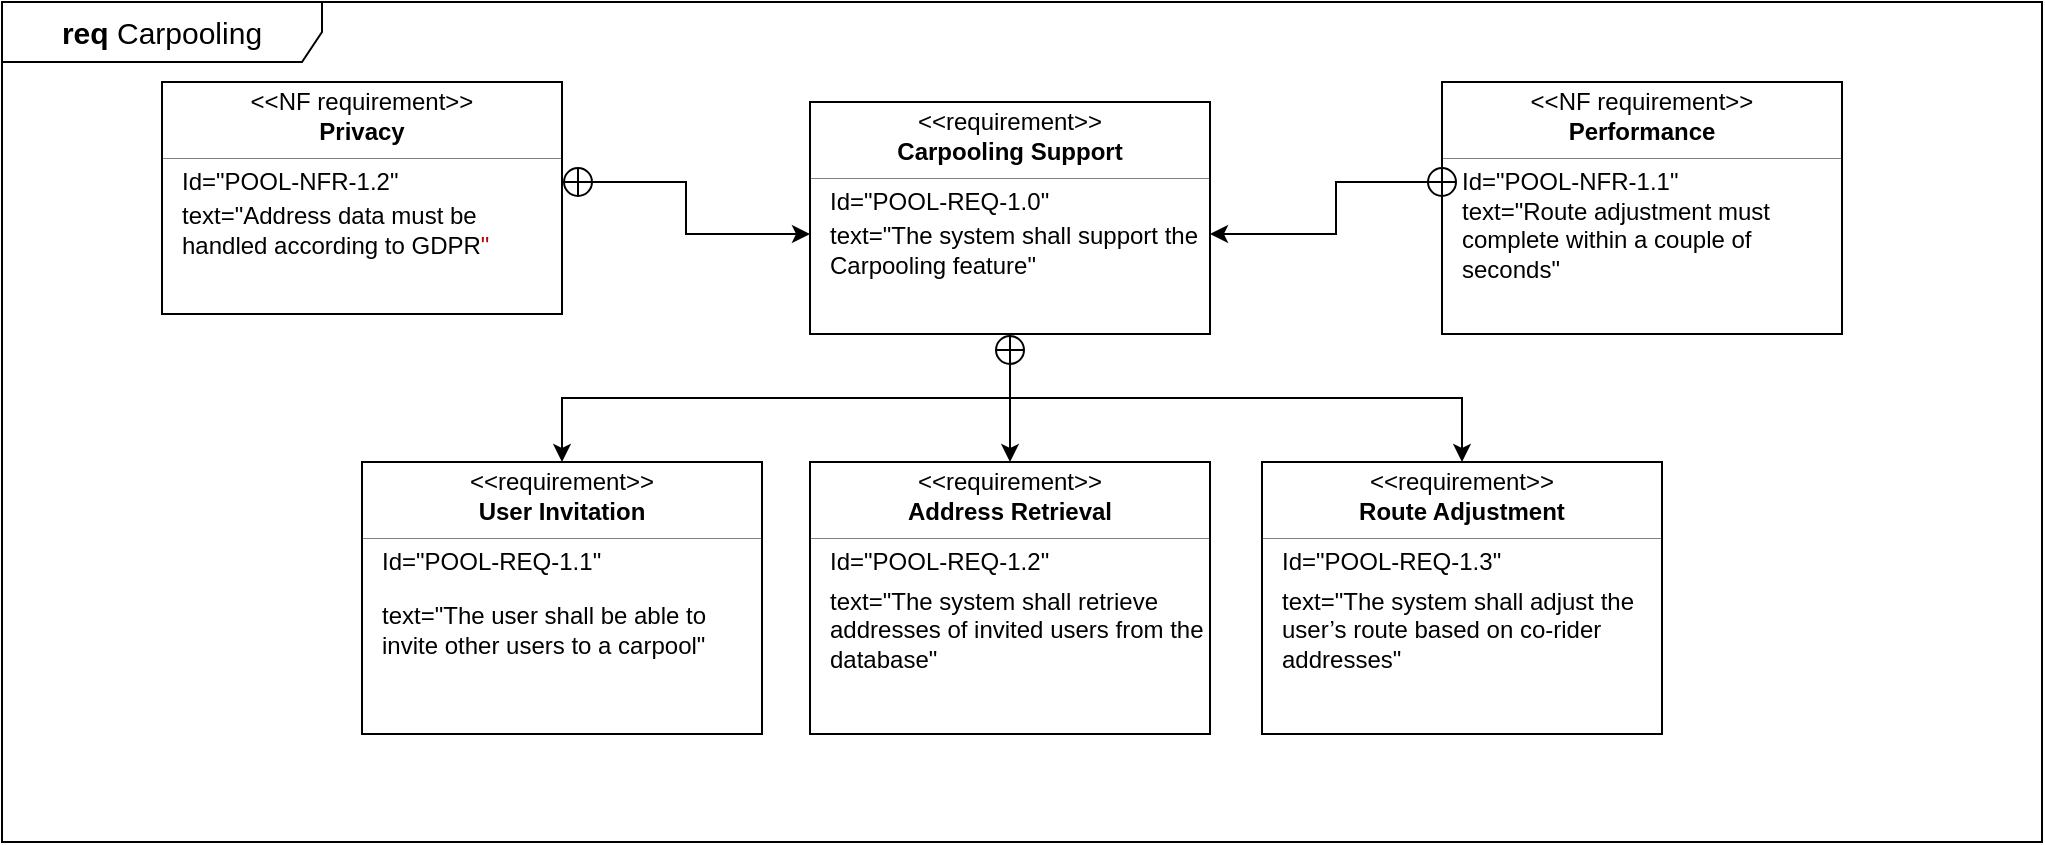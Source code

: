 <mxfile>
    <diagram name="Page-1" id="jVy5ansgh5haitN2zPb1">
        <mxGraphModel dx="1130" dy="483" grid="1" gridSize="10" guides="1" tooltips="1" connect="1" arrows="1" fold="1" page="1" pageScale="1" pageWidth="827" pageHeight="1169" math="0" shadow="0">
            <root>
                <mxCell id="0"/>
                <mxCell id="1" parent="0"/>
                <mxCell id="3hlQd6VnyrCngBvV6r2V-1" value="&lt;font style=&quot;font-size: 15px;&quot;&gt;&lt;b style=&quot;&quot;&gt;req &lt;/b&gt;Carpooling&lt;/font&gt;" style="shape=umlFrame;whiteSpace=wrap;html=1;pointerEvents=0;recursiveResize=0;container=1;collapsible=0;width=160;" parent="1" vertex="1">
                    <mxGeometry x="40" y="20" width="1020" height="420" as="geometry"/>
                </mxCell>
                <mxCell id="3hlQd6VnyrCngBvV6r2V-31" value="" style="fontStyle=1;align=center;verticalAlign=middle;childLayout=stackLayout;horizontal=1;horizontalStack=0;resizeParent=1;resizeParentMax=0;resizeLast=0;marginBottom=0;" parent="3hlQd6VnyrCngBvV6r2V-1" vertex="1">
                    <mxGeometry x="404" y="230" width="200" height="136" as="geometry"/>
                </mxCell>
                <mxCell id="3hlQd6VnyrCngBvV6r2V-32" value="&amp;lt;&amp;lt;requirement&amp;gt;&amp;gt;" style="html=1;align=center;spacing=0;verticalAlign=middle;strokeColor=none;fillColor=none;whiteSpace=wrap;spacingTop=3;" parent="3hlQd6VnyrCngBvV6r2V-31" vertex="1">
                    <mxGeometry width="200" height="16" as="geometry"/>
                </mxCell>
                <mxCell id="3hlQd6VnyrCngBvV6r2V-33" value="Address Retrieval" style="html=1;align=center;spacing=0;verticalAlign=middle;strokeColor=none;fillColor=none;whiteSpace=wrap;fontStyle=1" parent="3hlQd6VnyrCngBvV6r2V-31" vertex="1">
                    <mxGeometry y="16" width="200" height="18" as="geometry"/>
                </mxCell>
                <mxCell id="3hlQd6VnyrCngBvV6r2V-34" value="" style="line;strokeWidth=0.25;fillColor=none;align=left;verticalAlign=middle;spacingTop=-1;spacingLeft=3;spacingRight=3;rotatable=0;labelPosition=right;points=[];portConstraint=eastwest;" parent="3hlQd6VnyrCngBvV6r2V-31" vertex="1">
                    <mxGeometry y="34" width="200" height="8" as="geometry"/>
                </mxCell>
                <mxCell id="3hlQd6VnyrCngBvV6r2V-35" value="Id=&quot;&lt;span style=&quot;color: rgb(0, 0, 0);&quot;&gt;POOL-&lt;/span&gt;&lt;span style=&quot;background-color: transparent;&quot;&gt;REQ-1.2&lt;/span&gt;&quot;" style="html=1;align=left;spacing=0;verticalAlign=middle;strokeColor=none;fillColor=none;whiteSpace=wrap;spacingLeft=10;" parent="3hlQd6VnyrCngBvV6r2V-31" vertex="1">
                    <mxGeometry y="42" width="200" height="16" as="geometry"/>
                </mxCell>
                <mxCell id="3hlQd6VnyrCngBvV6r2V-36" value="text=&quot;The system shall retrieve addresses of invited users from the database&quot;" style="html=1;align=left;spacing=0;verticalAlign=middle;strokeColor=none;fillColor=none;whiteSpace=wrap;spacingLeft=10;" parent="3hlQd6VnyrCngBvV6r2V-31" vertex="1">
                    <mxGeometry y="58" width="200" height="52" as="geometry"/>
                </mxCell>
                <mxCell id="3hlQd6VnyrCngBvV6r2V-37" value="" style="html=1;align=center;spacing=0;verticalAlign=middle;strokeColor=none;fillColor=none;whiteSpace=wrap;" parent="3hlQd6VnyrCngBvV6r2V-31" vertex="1">
                    <mxGeometry y="110" width="200" height="26" as="geometry"/>
                </mxCell>
                <mxCell id="3hlQd6VnyrCngBvV6r2V-39" value="" style="fontStyle=1;align=center;verticalAlign=middle;childLayout=stackLayout;horizontal=1;horizontalStack=0;resizeParent=1;resizeParentMax=0;resizeLast=0;marginBottom=0;" parent="3hlQd6VnyrCngBvV6r2V-1" vertex="1">
                    <mxGeometry x="630" y="230" width="200" height="136" as="geometry"/>
                </mxCell>
                <mxCell id="3hlQd6VnyrCngBvV6r2V-40" value="&amp;lt;&amp;lt;requirement&amp;gt;&amp;gt;" style="html=1;align=center;spacing=0;verticalAlign=middle;strokeColor=none;fillColor=none;whiteSpace=wrap;spacingTop=3;" parent="3hlQd6VnyrCngBvV6r2V-39" vertex="1">
                    <mxGeometry width="200" height="16" as="geometry"/>
                </mxCell>
                <mxCell id="3hlQd6VnyrCngBvV6r2V-41" value="Route Adjustment" style="html=1;align=center;spacing=0;verticalAlign=middle;strokeColor=none;fillColor=none;whiteSpace=wrap;fontStyle=1" parent="3hlQd6VnyrCngBvV6r2V-39" vertex="1">
                    <mxGeometry y="16" width="200" height="18" as="geometry"/>
                </mxCell>
                <mxCell id="3hlQd6VnyrCngBvV6r2V-42" value="" style="line;strokeWidth=0.25;fillColor=none;align=left;verticalAlign=middle;spacingTop=-1;spacingLeft=3;spacingRight=3;rotatable=0;labelPosition=right;points=[];portConstraint=eastwest;" parent="3hlQd6VnyrCngBvV6r2V-39" vertex="1">
                    <mxGeometry y="34" width="200" height="8" as="geometry"/>
                </mxCell>
                <mxCell id="3hlQd6VnyrCngBvV6r2V-43" value="Id=&quot;&lt;span style=&quot;color: rgb(0, 0, 0);&quot;&gt;POOL-&lt;/span&gt;&lt;span style=&quot;background-color: transparent;&quot;&gt;REQ-1.3&lt;/span&gt;&quot;" style="html=1;align=left;spacing=0;verticalAlign=middle;strokeColor=none;fillColor=none;whiteSpace=wrap;spacingLeft=10;" parent="3hlQd6VnyrCngBvV6r2V-39" vertex="1">
                    <mxGeometry y="42" width="200" height="16" as="geometry"/>
                </mxCell>
                <mxCell id="3hlQd6VnyrCngBvV6r2V-44" value="text=&quot;The system shall adjust the user’s route based on co-rider addresses&quot;" style="html=1;align=left;spacing=0;verticalAlign=middle;strokeColor=none;fillColor=none;whiteSpace=wrap;spacingLeft=10;" parent="3hlQd6VnyrCngBvV6r2V-39" vertex="1">
                    <mxGeometry y="58" width="200" height="52" as="geometry"/>
                </mxCell>
                <mxCell id="3hlQd6VnyrCngBvV6r2V-45" value="" style="html=1;align=center;spacing=0;verticalAlign=middle;strokeColor=none;fillColor=none;whiteSpace=wrap;" parent="3hlQd6VnyrCngBvV6r2V-39" vertex="1">
                    <mxGeometry y="110" width="200" height="26" as="geometry"/>
                </mxCell>
                <mxCell id="3hlQd6VnyrCngBvV6r2V-16" value="" style="fontStyle=1;align=center;verticalAlign=middle;childLayout=stackLayout;horizontal=1;horizontalStack=0;resizeParent=1;resizeParentMax=0;resizeLast=0;marginBottom=0;" parent="1" vertex="1">
                    <mxGeometry x="444" y="70" width="200" height="116" as="geometry"/>
                </mxCell>
                <mxCell id="3hlQd6VnyrCngBvV6r2V-17" value="&amp;lt;&amp;lt;requirement&amp;gt;&amp;gt;" style="html=1;align=center;spacing=0;verticalAlign=middle;strokeColor=none;fillColor=none;whiteSpace=wrap;spacingTop=3;" parent="3hlQd6VnyrCngBvV6r2V-16" vertex="1">
                    <mxGeometry width="200" height="16" as="geometry"/>
                </mxCell>
                <mxCell id="3hlQd6VnyrCngBvV6r2V-18" value="&lt;b&gt;Carpooling Support&lt;/b&gt;" style="html=1;align=center;spacing=0;verticalAlign=middle;strokeColor=none;fillColor=none;whiteSpace=wrap;fontStyle=1" parent="3hlQd6VnyrCngBvV6r2V-16" vertex="1">
                    <mxGeometry y="16" width="200" height="18" as="geometry"/>
                </mxCell>
                <mxCell id="3hlQd6VnyrCngBvV6r2V-19" value="" style="line;strokeWidth=0.25;fillColor=none;align=left;verticalAlign=middle;spacingTop=-1;spacingLeft=3;spacingRight=3;rotatable=0;labelPosition=right;points=[];portConstraint=eastwest;" parent="3hlQd6VnyrCngBvV6r2V-16" vertex="1">
                    <mxGeometry y="34" width="200" height="8" as="geometry"/>
                </mxCell>
                <mxCell id="3hlQd6VnyrCngBvV6r2V-21" value="Id=&quot;POOL-&lt;span style=&quot;background-color: transparent;&quot;&gt;REQ-1.0&lt;/span&gt;&quot;" style="html=1;align=left;spacing=0;verticalAlign=middle;strokeColor=none;fillColor=none;whiteSpace=wrap;spacingLeft=10;" parent="3hlQd6VnyrCngBvV6r2V-16" vertex="1">
                    <mxGeometry y="42" width="200" height="16" as="geometry"/>
                </mxCell>
                <mxCell id="3hlQd6VnyrCngBvV6r2V-20" value="text=&quot;The system shall support the Carpooling feature&quot;" style="html=1;align=left;spacing=0;verticalAlign=middle;strokeColor=none;fillColor=none;whiteSpace=wrap;spacingLeft=10;" parent="3hlQd6VnyrCngBvV6r2V-16" vertex="1">
                    <mxGeometry y="58" width="200" height="32" as="geometry"/>
                </mxCell>
                <mxCell id="3hlQd6VnyrCngBvV6r2V-22" value="" style="html=1;align=center;spacing=0;verticalAlign=middle;strokeColor=none;fillColor=none;whiteSpace=wrap;" parent="3hlQd6VnyrCngBvV6r2V-16" vertex="1">
                    <mxGeometry y="90" width="200" height="26" as="geometry"/>
                </mxCell>
                <mxCell id="3hlQd6VnyrCngBvV6r2V-24" value="" style="fontStyle=1;align=center;verticalAlign=middle;childLayout=stackLayout;horizontal=1;horizontalStack=0;resizeParent=1;resizeParentMax=0;resizeLast=0;marginBottom=0;" parent="1" vertex="1">
                    <mxGeometry x="220" y="250" width="200" height="136" as="geometry"/>
                </mxCell>
                <mxCell id="3hlQd6VnyrCngBvV6r2V-25" value="&amp;lt;&amp;lt;requirement&amp;gt;&amp;gt;" style="html=1;align=center;spacing=0;verticalAlign=middle;strokeColor=none;fillColor=none;whiteSpace=wrap;spacingTop=3;" parent="3hlQd6VnyrCngBvV6r2V-24" vertex="1">
                    <mxGeometry width="200" height="16" as="geometry"/>
                </mxCell>
                <mxCell id="3hlQd6VnyrCngBvV6r2V-26" value="User Invitation" style="html=1;align=center;spacing=0;verticalAlign=middle;strokeColor=none;fillColor=none;whiteSpace=wrap;fontStyle=1" parent="3hlQd6VnyrCngBvV6r2V-24" vertex="1">
                    <mxGeometry y="16" width="200" height="18" as="geometry"/>
                </mxCell>
                <mxCell id="3hlQd6VnyrCngBvV6r2V-27" value="" style="line;strokeWidth=0.25;fillColor=none;align=left;verticalAlign=middle;spacingTop=-1;spacingLeft=3;spacingRight=3;rotatable=0;labelPosition=right;points=[];portConstraint=eastwest;" parent="3hlQd6VnyrCngBvV6r2V-24" vertex="1">
                    <mxGeometry y="34" width="200" height="8" as="geometry"/>
                </mxCell>
                <mxCell id="3hlQd6VnyrCngBvV6r2V-28" value="Id=&quot;&lt;span style=&quot;color: rgb(0, 0, 0);&quot;&gt;POOL-&lt;/span&gt;&lt;span style=&quot;background-color: transparent;&quot;&gt;REQ-1.1&lt;/span&gt;&quot;" style="html=1;align=left;spacing=0;verticalAlign=middle;strokeColor=none;fillColor=none;whiteSpace=wrap;spacingLeft=10;" parent="3hlQd6VnyrCngBvV6r2V-24" vertex="1">
                    <mxGeometry y="42" width="200" height="16" as="geometry"/>
                </mxCell>
                <mxCell id="3hlQd6VnyrCngBvV6r2V-29" value="text=&quot;The user shall be able to invite other users to a carpool&quot;" style="html=1;align=left;spacing=0;verticalAlign=middle;strokeColor=none;fillColor=none;whiteSpace=wrap;spacingLeft=10;" parent="3hlQd6VnyrCngBvV6r2V-24" vertex="1">
                    <mxGeometry y="58" width="200" height="52" as="geometry"/>
                </mxCell>
                <mxCell id="3hlQd6VnyrCngBvV6r2V-30" value="" style="html=1;align=center;spacing=0;verticalAlign=middle;strokeColor=none;fillColor=none;whiteSpace=wrap;" parent="3hlQd6VnyrCngBvV6r2V-24" vertex="1">
                    <mxGeometry y="110" width="200" height="26" as="geometry"/>
                </mxCell>
                <mxCell id="3hlQd6VnyrCngBvV6r2V-46" style="edgeStyle=orthogonalEdgeStyle;rounded=0;orthogonalLoop=1;jettySize=auto;html=1;exitX=0.5;exitY=1;exitDx=0;exitDy=0;entryX=0.5;entryY=0;entryDx=0;entryDy=0;" parent="1" source="3hlQd6VnyrCngBvV6r2V-22" target="3hlQd6VnyrCngBvV6r2V-25" edge="1">
                    <mxGeometry relative="1" as="geometry"/>
                </mxCell>
                <mxCell id="3hlQd6VnyrCngBvV6r2V-47" style="edgeStyle=orthogonalEdgeStyle;rounded=0;orthogonalLoop=1;jettySize=auto;html=1;exitX=0.5;exitY=1;exitDx=0;exitDy=0;entryX=0.5;entryY=0;entryDx=0;entryDy=0;" parent="1" source="3hlQd6VnyrCngBvV6r2V-22" target="3hlQd6VnyrCngBvV6r2V-32" edge="1">
                    <mxGeometry relative="1" as="geometry"/>
                </mxCell>
                <mxCell id="3hlQd6VnyrCngBvV6r2V-48" style="edgeStyle=orthogonalEdgeStyle;rounded=0;orthogonalLoop=1;jettySize=auto;html=1;exitX=0.5;exitY=1;exitDx=0;exitDy=0;entryX=0.5;entryY=0;entryDx=0;entryDy=0;startArrow=circlePlus;startFill=0;" parent="1" source="3hlQd6VnyrCngBvV6r2V-22" target="3hlQd6VnyrCngBvV6r2V-40" edge="1">
                    <mxGeometry relative="1" as="geometry"/>
                </mxCell>
                <mxCell id="3hlQd6VnyrCngBvV6r2V-56" value="" style="fontStyle=1;align=center;verticalAlign=middle;childLayout=stackLayout;horizontal=1;horizontalStack=0;resizeParent=1;resizeParentMax=0;resizeLast=0;marginBottom=0;" parent="1" vertex="1">
                    <mxGeometry x="760" y="60" width="200" height="126" as="geometry"/>
                </mxCell>
                <mxCell id="3hlQd6VnyrCngBvV6r2V-57" value="&amp;lt;&amp;lt;NF requirement&amp;gt;&amp;gt;" style="html=1;align=center;spacing=0;verticalAlign=middle;strokeColor=none;fillColor=none;whiteSpace=wrap;spacingTop=3;" parent="3hlQd6VnyrCngBvV6r2V-56" vertex="1">
                    <mxGeometry width="200" height="16" as="geometry"/>
                </mxCell>
                <mxCell id="3hlQd6VnyrCngBvV6r2V-58" value="Performance" style="html=1;align=center;spacing=0;verticalAlign=middle;strokeColor=none;fillColor=none;whiteSpace=wrap;fontStyle=1" parent="3hlQd6VnyrCngBvV6r2V-56" vertex="1">
                    <mxGeometry y="16" width="200" height="18" as="geometry"/>
                </mxCell>
                <mxCell id="3hlQd6VnyrCngBvV6r2V-59" value="" style="line;strokeWidth=0.25;fillColor=none;align=left;verticalAlign=middle;spacingTop=-1;spacingLeft=3;spacingRight=3;rotatable=0;labelPosition=right;points=[];portConstraint=eastwest;" parent="3hlQd6VnyrCngBvV6r2V-56" vertex="1">
                    <mxGeometry y="34" width="200" height="8" as="geometry"/>
                </mxCell>
                <mxCell id="3hlQd6VnyrCngBvV6r2V-60" value="Id=&quot;&lt;span style=&quot;color: rgb(0, 0, 0);&quot;&gt;POOL-&lt;/span&gt;&lt;span style=&quot;background-color: transparent;&quot;&gt;NFR-1.1&lt;/span&gt;&quot;" style="html=1;align=left;spacing=0;verticalAlign=middle;strokeColor=none;fillColor=none;whiteSpace=wrap;spacingLeft=10;" parent="3hlQd6VnyrCngBvV6r2V-56" vertex="1">
                    <mxGeometry y="42" width="200" height="16" as="geometry"/>
                </mxCell>
                <mxCell id="3hlQd6VnyrCngBvV6r2V-61" value="text=&quot;&lt;span style=&quot;background-color: transparent;&quot;&gt;Route adjustment must complete within a couple of seconds&lt;/span&gt;&lt;span style=&quot;background-color: transparent; color: light-dark(rgb(0, 0, 0), rgb(255, 255, 255));&quot;&gt;&quot;&lt;/span&gt;" style="html=1;align=left;spacing=0;verticalAlign=middle;strokeColor=none;fillColor=none;whiteSpace=wrap;spacingLeft=10;" parent="3hlQd6VnyrCngBvV6r2V-56" vertex="1">
                    <mxGeometry y="58" width="200" height="42" as="geometry"/>
                </mxCell>
                <mxCell id="3hlQd6VnyrCngBvV6r2V-62" value="" style="html=1;align=center;spacing=0;verticalAlign=middle;strokeColor=none;fillColor=none;whiteSpace=wrap;" parent="3hlQd6VnyrCngBvV6r2V-56" vertex="1">
                    <mxGeometry y="100" width="200" height="26" as="geometry"/>
                </mxCell>
                <mxCell id="3hlQd6VnyrCngBvV6r2V-63" value="" style="fontStyle=1;align=center;verticalAlign=middle;childLayout=stackLayout;horizontal=1;horizontalStack=0;resizeParent=1;resizeParentMax=0;resizeLast=0;marginBottom=0;" parent="1" vertex="1">
                    <mxGeometry x="120" y="60" width="200" height="116" as="geometry"/>
                </mxCell>
                <mxCell id="3hlQd6VnyrCngBvV6r2V-64" value="&amp;lt;&amp;lt;NF requirement&amp;gt;&amp;gt;" style="html=1;align=center;spacing=0;verticalAlign=middle;strokeColor=none;fillColor=none;whiteSpace=wrap;spacingTop=3;" parent="3hlQd6VnyrCngBvV6r2V-63" vertex="1">
                    <mxGeometry width="200" height="16" as="geometry"/>
                </mxCell>
                <mxCell id="3hlQd6VnyrCngBvV6r2V-65" value="Privacy" style="html=1;align=center;spacing=0;verticalAlign=middle;strokeColor=none;fillColor=none;whiteSpace=wrap;fontStyle=1" parent="3hlQd6VnyrCngBvV6r2V-63" vertex="1">
                    <mxGeometry y="16" width="200" height="18" as="geometry"/>
                </mxCell>
                <mxCell id="3hlQd6VnyrCngBvV6r2V-66" value="" style="line;strokeWidth=0.25;fillColor=none;align=left;verticalAlign=middle;spacingTop=-1;spacingLeft=3;spacingRight=3;rotatable=0;labelPosition=right;points=[];portConstraint=eastwest;" parent="3hlQd6VnyrCngBvV6r2V-63" vertex="1">
                    <mxGeometry y="34" width="200" height="8" as="geometry"/>
                </mxCell>
                <mxCell id="3hlQd6VnyrCngBvV6r2V-67" value="Id=&quot;&lt;span style=&quot;color: rgb(0, 0, 0);&quot;&gt;POOL-&lt;/span&gt;&lt;span style=&quot;background-color: transparent;&quot;&gt;NFR-1.2&lt;/span&gt;&quot;" style="html=1;align=left;spacing=0;verticalAlign=middle;strokeColor=none;fillColor=none;whiteSpace=wrap;spacingLeft=10;" parent="3hlQd6VnyrCngBvV6r2V-63" vertex="1">
                    <mxGeometry y="42" width="200" height="16" as="geometry"/>
                </mxCell>
                <mxCell id="3hlQd6VnyrCngBvV6r2V-68" value="text=&quot;&lt;span style=&quot;background-color: transparent;&quot;&gt;Address data must be handled according to GDPR&lt;font color=&quot;rgba(0, 0, 0, 0)&quot;&gt;&quot;&lt;/font&gt;&lt;/span&gt;" style="html=1;align=left;spacing=0;verticalAlign=middle;strokeColor=none;fillColor=none;whiteSpace=wrap;spacingLeft=10;" parent="3hlQd6VnyrCngBvV6r2V-63" vertex="1">
                    <mxGeometry y="58" width="200" height="32" as="geometry"/>
                </mxCell>
                <mxCell id="3hlQd6VnyrCngBvV6r2V-69" value="" style="html=1;align=center;spacing=0;verticalAlign=middle;strokeColor=none;fillColor=none;whiteSpace=wrap;" parent="3hlQd6VnyrCngBvV6r2V-63" vertex="1">
                    <mxGeometry y="90" width="200" height="26" as="geometry"/>
                </mxCell>
                <mxCell id="3hlQd6VnyrCngBvV6r2V-70" style="edgeStyle=orthogonalEdgeStyle;rounded=0;orthogonalLoop=1;jettySize=auto;html=1;entryX=0;entryY=0.25;entryDx=0;entryDy=0;startArrow=circlePlus;startFill=0;" parent="1" source="3hlQd6VnyrCngBvV6r2V-67" target="3hlQd6VnyrCngBvV6r2V-20" edge="1">
                    <mxGeometry relative="1" as="geometry"/>
                </mxCell>
                <mxCell id="3hlQd6VnyrCngBvV6r2V-71" style="edgeStyle=orthogonalEdgeStyle;rounded=0;orthogonalLoop=1;jettySize=auto;html=1;entryX=1;entryY=0.25;entryDx=0;entryDy=0;exitX=0;exitY=0;exitDx=0;exitDy=0;startArrow=circlePlus;startFill=0;" parent="1" source="3hlQd6VnyrCngBvV6r2V-61" target="3hlQd6VnyrCngBvV6r2V-20" edge="1">
                    <mxGeometry relative="1" as="geometry">
                        <Array as="points">
                            <mxPoint x="760" y="110"/>
                            <mxPoint x="707" y="110"/>
                            <mxPoint x="707" y="136"/>
                        </Array>
                    </mxGeometry>
                </mxCell>
            </root>
        </mxGraphModel>
    </diagram>
</mxfile>